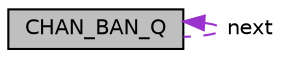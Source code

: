 digraph "CHAN_BAN_Q"
{
 // LATEX_PDF_SIZE
  edge [fontname="Helvetica",fontsize="10",labelfontname="Helvetica",labelfontsize="10"];
  node [fontname="Helvetica",fontsize="10",shape=record];
  Node1 [label="CHAN_BAN_Q",height=0.2,width=0.4,color="black", fillcolor="grey75", style="filled", fontcolor="black",tooltip="GSM Channel item."];
  Node1 -> Node1 [dir="back",color="darkorchid3",fontsize="10",style="dashed",label=" next" ,fontname="Helvetica"];
}
